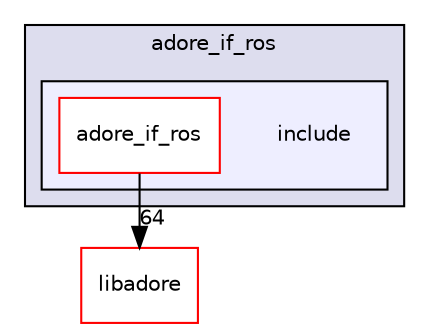 digraph "/home/fascar/temp/adore/adore_if_ros/adore_if_ros/include" {
  compound=true
  node [ fontsize="10", fontname="Helvetica"];
  edge [ labelfontsize="10", labelfontname="Helvetica"];
  subgraph clusterdir_7513d58817f953f5027249008b56698c {
    graph [ bgcolor="#ddddee", pencolor="black", label="adore_if_ros" fontname="Helvetica", fontsize="10", URL="dir_7513d58817f953f5027249008b56698c.html"]
  subgraph clusterdir_625ffa8329c404357c1c2868431d6db5 {
    graph [ bgcolor="#eeeeff", pencolor="black", label="" URL="dir_625ffa8329c404357c1c2868431d6db5.html"];
    dir_625ffa8329c404357c1c2868431d6db5 [shape=plaintext label="include"];
  dir_2a64f3f81a7afe8169c1fdb7e8e0ae0d [shape=box label="adore_if_ros" fillcolor="white" style="filled" color="red" URL="dir_2a64f3f81a7afe8169c1fdb7e8e0ae0d.html"];
  }
  }
  dir_00929dca45ec76ed6859584482da2a34 [shape=box label="libadore" fillcolor="white" style="filled" color="red" URL="dir_00929dca45ec76ed6859584482da2a34.html"];
  dir_2a64f3f81a7afe8169c1fdb7e8e0ae0d->dir_00929dca45ec76ed6859584482da2a34 [headlabel="64", labeldistance=1.5 headhref="dir_000006_000036.html"];
}
